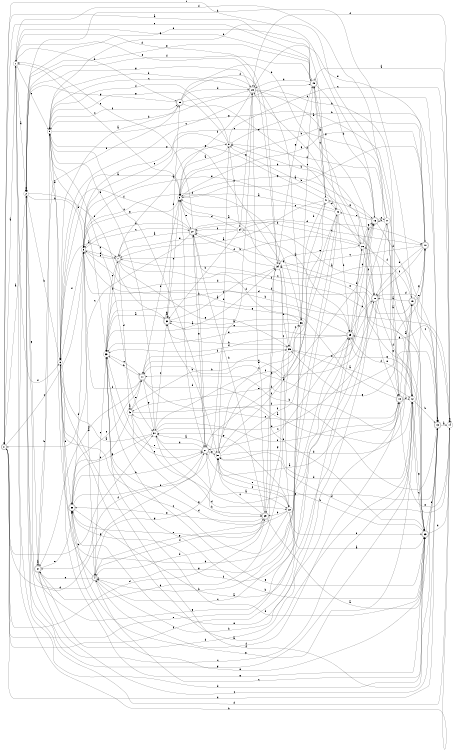 digraph n35_9 {
__start0 [label="" shape="none"];

rankdir=LR;
size="8,5";

s0 [style="rounded,filled", color="black", fillcolor="white" shape="doublecircle", label="0"];
s1 [style="filled", color="black", fillcolor="white" shape="circle", label="1"];
s2 [style="filled", color="black", fillcolor="white" shape="circle", label="2"];
s3 [style="filled", color="black", fillcolor="white" shape="circle", label="3"];
s4 [style="rounded,filled", color="black", fillcolor="white" shape="doublecircle", label="4"];
s5 [style="filled", color="black", fillcolor="white" shape="circle", label="5"];
s6 [style="filled", color="black", fillcolor="white" shape="circle", label="6"];
s7 [style="rounded,filled", color="black", fillcolor="white" shape="doublecircle", label="7"];
s8 [style="filled", color="black", fillcolor="white" shape="circle", label="8"];
s9 [style="filled", color="black", fillcolor="white" shape="circle", label="9"];
s10 [style="rounded,filled", color="black", fillcolor="white" shape="doublecircle", label="10"];
s11 [style="rounded,filled", color="black", fillcolor="white" shape="doublecircle", label="11"];
s12 [style="filled", color="black", fillcolor="white" shape="circle", label="12"];
s13 [style="rounded,filled", color="black", fillcolor="white" shape="doublecircle", label="13"];
s14 [style="filled", color="black", fillcolor="white" shape="circle", label="14"];
s15 [style="rounded,filled", color="black", fillcolor="white" shape="doublecircle", label="15"];
s16 [style="rounded,filled", color="black", fillcolor="white" shape="doublecircle", label="16"];
s17 [style="filled", color="black", fillcolor="white" shape="circle", label="17"];
s18 [style="rounded,filled", color="black", fillcolor="white" shape="doublecircle", label="18"];
s19 [style="rounded,filled", color="black", fillcolor="white" shape="doublecircle", label="19"];
s20 [style="rounded,filled", color="black", fillcolor="white" shape="doublecircle", label="20"];
s21 [style="rounded,filled", color="black", fillcolor="white" shape="doublecircle", label="21"];
s22 [style="filled", color="black", fillcolor="white" shape="circle", label="22"];
s23 [style="rounded,filled", color="black", fillcolor="white" shape="doublecircle", label="23"];
s24 [style="filled", color="black", fillcolor="white" shape="circle", label="24"];
s25 [style="rounded,filled", color="black", fillcolor="white" shape="doublecircle", label="25"];
s26 [style="filled", color="black", fillcolor="white" shape="circle", label="26"];
s27 [style="rounded,filled", color="black", fillcolor="white" shape="doublecircle", label="27"];
s28 [style="rounded,filled", color="black", fillcolor="white" shape="doublecircle", label="28"];
s29 [style="rounded,filled", color="black", fillcolor="white" shape="doublecircle", label="29"];
s30 [style="filled", color="black", fillcolor="white" shape="circle", label="30"];
s31 [style="filled", color="black", fillcolor="white" shape="circle", label="31"];
s32 [style="rounded,filled", color="black", fillcolor="white" shape="doublecircle", label="32"];
s33 [style="filled", color="black", fillcolor="white" shape="circle", label="33"];
s34 [style="filled", color="black", fillcolor="white" shape="circle", label="34"];
s35 [style="filled", color="black", fillcolor="white" shape="circle", label="35"];
s36 [style="filled", color="black", fillcolor="white" shape="circle", label="36"];
s37 [style="rounded,filled", color="black", fillcolor="white" shape="doublecircle", label="37"];
s38 [style="rounded,filled", color="black", fillcolor="white" shape="doublecircle", label="38"];
s39 [style="rounded,filled", color="black", fillcolor="white" shape="doublecircle", label="39"];
s40 [style="filled", color="black", fillcolor="white" shape="circle", label="40"];
s41 [style="filled", color="black", fillcolor="white" shape="circle", label="41"];
s42 [style="filled", color="black", fillcolor="white" shape="circle", label="42"];
s0 -> s1 [label="a"];
s0 -> s31 [label="b"];
s0 -> s3 [label="c"];
s0 -> s29 [label="d"];
s0 -> s25 [label="e"];
s0 -> s25 [label="f"];
s0 -> s21 [label="g"];
s1 -> s2 [label="a"];
s1 -> s39 [label="b"];
s1 -> s5 [label="c"];
s1 -> s23 [label="d"];
s1 -> s34 [label="e"];
s1 -> s6 [label="f"];
s1 -> s15 [label="g"];
s2 -> s0 [label="a"];
s2 -> s3 [label="b"];
s2 -> s12 [label="c"];
s2 -> s14 [label="d"];
s2 -> s2 [label="e"];
s2 -> s32 [label="f"];
s2 -> s37 [label="g"];
s3 -> s4 [label="a"];
s3 -> s14 [label="b"];
s3 -> s27 [label="c"];
s3 -> s25 [label="d"];
s3 -> s7 [label="e"];
s3 -> s6 [label="f"];
s3 -> s9 [label="g"];
s4 -> s5 [label="a"];
s4 -> s26 [label="b"];
s4 -> s33 [label="c"];
s4 -> s2 [label="d"];
s4 -> s37 [label="e"];
s4 -> s29 [label="f"];
s4 -> s30 [label="g"];
s5 -> s6 [label="a"];
s5 -> s28 [label="b"];
s5 -> s31 [label="c"];
s5 -> s33 [label="d"];
s5 -> s35 [label="e"];
s5 -> s39 [label="f"];
s5 -> s12 [label="g"];
s6 -> s7 [label="a"];
s6 -> s2 [label="b"];
s6 -> s15 [label="c"];
s6 -> s38 [label="d"];
s6 -> s23 [label="e"];
s6 -> s13 [label="f"];
s6 -> s23 [label="g"];
s7 -> s8 [label="a"];
s7 -> s26 [label="b"];
s7 -> s33 [label="c"];
s7 -> s42 [label="d"];
s7 -> s3 [label="e"];
s7 -> s23 [label="f"];
s7 -> s35 [label="g"];
s8 -> s9 [label="a"];
s8 -> s13 [label="b"];
s8 -> s14 [label="c"];
s8 -> s24 [label="d"];
s8 -> s3 [label="e"];
s8 -> s5 [label="f"];
s8 -> s5 [label="g"];
s9 -> s6 [label="a"];
s9 -> s10 [label="b"];
s9 -> s1 [label="c"];
s9 -> s21 [label="d"];
s9 -> s27 [label="e"];
s9 -> s11 [label="f"];
s9 -> s16 [label="g"];
s10 -> s11 [label="a"];
s10 -> s9 [label="b"];
s10 -> s34 [label="c"];
s10 -> s20 [label="d"];
s10 -> s28 [label="e"];
s10 -> s20 [label="f"];
s10 -> s9 [label="g"];
s11 -> s12 [label="a"];
s11 -> s33 [label="b"];
s11 -> s20 [label="c"];
s11 -> s37 [label="d"];
s11 -> s23 [label="e"];
s11 -> s3 [label="f"];
s11 -> s31 [label="g"];
s12 -> s6 [label="a"];
s12 -> s13 [label="b"];
s12 -> s23 [label="c"];
s12 -> s30 [label="d"];
s12 -> s9 [label="e"];
s12 -> s25 [label="f"];
s12 -> s2 [label="g"];
s13 -> s14 [label="a"];
s13 -> s11 [label="b"];
s13 -> s7 [label="c"];
s13 -> s0 [label="d"];
s13 -> s31 [label="e"];
s13 -> s13 [label="f"];
s13 -> s35 [label="g"];
s14 -> s15 [label="a"];
s14 -> s1 [label="b"];
s14 -> s14 [label="c"];
s14 -> s30 [label="d"];
s14 -> s18 [label="e"];
s14 -> s28 [label="f"];
s14 -> s25 [label="g"];
s15 -> s0 [label="a"];
s15 -> s16 [label="b"];
s15 -> s0 [label="c"];
s15 -> s28 [label="d"];
s15 -> s2 [label="e"];
s15 -> s2 [label="f"];
s15 -> s41 [label="g"];
s16 -> s0 [label="a"];
s16 -> s9 [label="b"];
s16 -> s17 [label="c"];
s16 -> s19 [label="d"];
s16 -> s40 [label="e"];
s16 -> s31 [label="f"];
s16 -> s41 [label="g"];
s17 -> s18 [label="a"];
s17 -> s16 [label="b"];
s17 -> s3 [label="c"];
s17 -> s8 [label="d"];
s17 -> s42 [label="e"];
s17 -> s1 [label="f"];
s17 -> s18 [label="g"];
s18 -> s19 [label="a"];
s18 -> s5 [label="b"];
s18 -> s42 [label="c"];
s18 -> s12 [label="d"];
s18 -> s38 [label="e"];
s18 -> s4 [label="f"];
s18 -> s33 [label="g"];
s19 -> s20 [label="a"];
s19 -> s2 [label="b"];
s19 -> s13 [label="c"];
s19 -> s33 [label="d"];
s19 -> s10 [label="e"];
s19 -> s26 [label="f"];
s19 -> s10 [label="g"];
s20 -> s21 [label="a"];
s20 -> s8 [label="b"];
s20 -> s25 [label="c"];
s20 -> s13 [label="d"];
s20 -> s18 [label="e"];
s20 -> s12 [label="f"];
s20 -> s27 [label="g"];
s21 -> s22 [label="a"];
s21 -> s27 [label="b"];
s21 -> s5 [label="c"];
s21 -> s31 [label="d"];
s21 -> s33 [label="e"];
s21 -> s37 [label="f"];
s21 -> s30 [label="g"];
s22 -> s23 [label="a"];
s22 -> s29 [label="b"];
s22 -> s6 [label="c"];
s22 -> s33 [label="d"];
s22 -> s23 [label="e"];
s22 -> s30 [label="f"];
s22 -> s31 [label="g"];
s23 -> s24 [label="a"];
s23 -> s30 [label="b"];
s23 -> s4 [label="c"];
s23 -> s14 [label="d"];
s23 -> s34 [label="e"];
s23 -> s13 [label="f"];
s23 -> s12 [label="g"];
s24 -> s25 [label="a"];
s24 -> s32 [label="b"];
s24 -> s10 [label="c"];
s24 -> s9 [label="d"];
s24 -> s7 [label="e"];
s24 -> s27 [label="f"];
s24 -> s28 [label="g"];
s25 -> s3 [label="a"];
s25 -> s26 [label="b"];
s25 -> s21 [label="c"];
s25 -> s16 [label="d"];
s25 -> s33 [label="e"];
s25 -> s33 [label="f"];
s25 -> s23 [label="g"];
s26 -> s8 [label="a"];
s26 -> s27 [label="b"];
s26 -> s16 [label="c"];
s26 -> s28 [label="d"];
s26 -> s34 [label="e"];
s26 -> s20 [label="f"];
s26 -> s16 [label="g"];
s27 -> s7 [label="a"];
s27 -> s3 [label="b"];
s27 -> s0 [label="c"];
s27 -> s10 [label="d"];
s27 -> s1 [label="e"];
s27 -> s6 [label="f"];
s27 -> s21 [label="g"];
s28 -> s20 [label="a"];
s28 -> s12 [label="b"];
s28 -> s5 [label="c"];
s28 -> s5 [label="d"];
s28 -> s29 [label="e"];
s28 -> s9 [label="f"];
s28 -> s2 [label="g"];
s29 -> s13 [label="a"];
s29 -> s27 [label="b"];
s29 -> s30 [label="c"];
s29 -> s4 [label="d"];
s29 -> s38 [label="e"];
s29 -> s34 [label="f"];
s29 -> s4 [label="g"];
s30 -> s31 [label="a"];
s30 -> s8 [label="b"];
s30 -> s36 [label="c"];
s30 -> s19 [label="d"];
s30 -> s22 [label="e"];
s30 -> s40 [label="f"];
s30 -> s41 [label="g"];
s31 -> s6 [label="a"];
s31 -> s29 [label="b"];
s31 -> s32 [label="c"];
s31 -> s17 [label="d"];
s31 -> s18 [label="e"];
s31 -> s5 [label="f"];
s31 -> s38 [label="g"];
s32 -> s33 [label="a"];
s32 -> s30 [label="b"];
s32 -> s34 [label="c"];
s32 -> s39 [label="d"];
s32 -> s9 [label="e"];
s32 -> s32 [label="f"];
s32 -> s32 [label="g"];
s33 -> s34 [label="a"];
s33 -> s23 [label="b"];
s33 -> s11 [label="c"];
s33 -> s23 [label="d"];
s33 -> s21 [label="e"];
s33 -> s7 [label="f"];
s33 -> s23 [label="g"];
s34 -> s9 [label="a"];
s34 -> s35 [label="b"];
s34 -> s22 [label="c"];
s34 -> s1 [label="d"];
s34 -> s38 [label="e"];
s34 -> s27 [label="f"];
s34 -> s15 [label="g"];
s35 -> s12 [label="a"];
s35 -> s32 [label="b"];
s35 -> s36 [label="c"];
s35 -> s37 [label="d"];
s35 -> s20 [label="e"];
s35 -> s11 [label="f"];
s35 -> s29 [label="g"];
s36 -> s32 [label="a"];
s36 -> s4 [label="b"];
s36 -> s15 [label="c"];
s36 -> s3 [label="d"];
s36 -> s32 [label="e"];
s36 -> s27 [label="f"];
s36 -> s4 [label="g"];
s37 -> s37 [label="a"];
s37 -> s5 [label="b"];
s37 -> s13 [label="c"];
s37 -> s16 [label="d"];
s37 -> s38 [label="e"];
s37 -> s39 [label="f"];
s37 -> s25 [label="g"];
s38 -> s18 [label="a"];
s38 -> s21 [label="b"];
s38 -> s11 [label="c"];
s38 -> s3 [label="d"];
s38 -> s28 [label="e"];
s38 -> s16 [label="f"];
s38 -> s10 [label="g"];
s39 -> s6 [label="a"];
s39 -> s26 [label="b"];
s39 -> s13 [label="c"];
s39 -> s28 [label="d"];
s39 -> s40 [label="e"];
s39 -> s36 [label="f"];
s39 -> s2 [label="g"];
s40 -> s9 [label="a"];
s40 -> s25 [label="b"];
s40 -> s4 [label="c"];
s40 -> s38 [label="d"];
s40 -> s3 [label="e"];
s40 -> s21 [label="f"];
s40 -> s15 [label="g"];
s41 -> s7 [label="a"];
s41 -> s36 [label="b"];
s41 -> s15 [label="c"];
s41 -> s40 [label="d"];
s41 -> s2 [label="e"];
s41 -> s30 [label="f"];
s41 -> s3 [label="g"];
s42 -> s42 [label="a"];
s42 -> s35 [label="b"];
s42 -> s38 [label="c"];
s42 -> s22 [label="d"];
s42 -> s11 [label="e"];
s42 -> s19 [label="f"];
s42 -> s29 [label="g"];

}